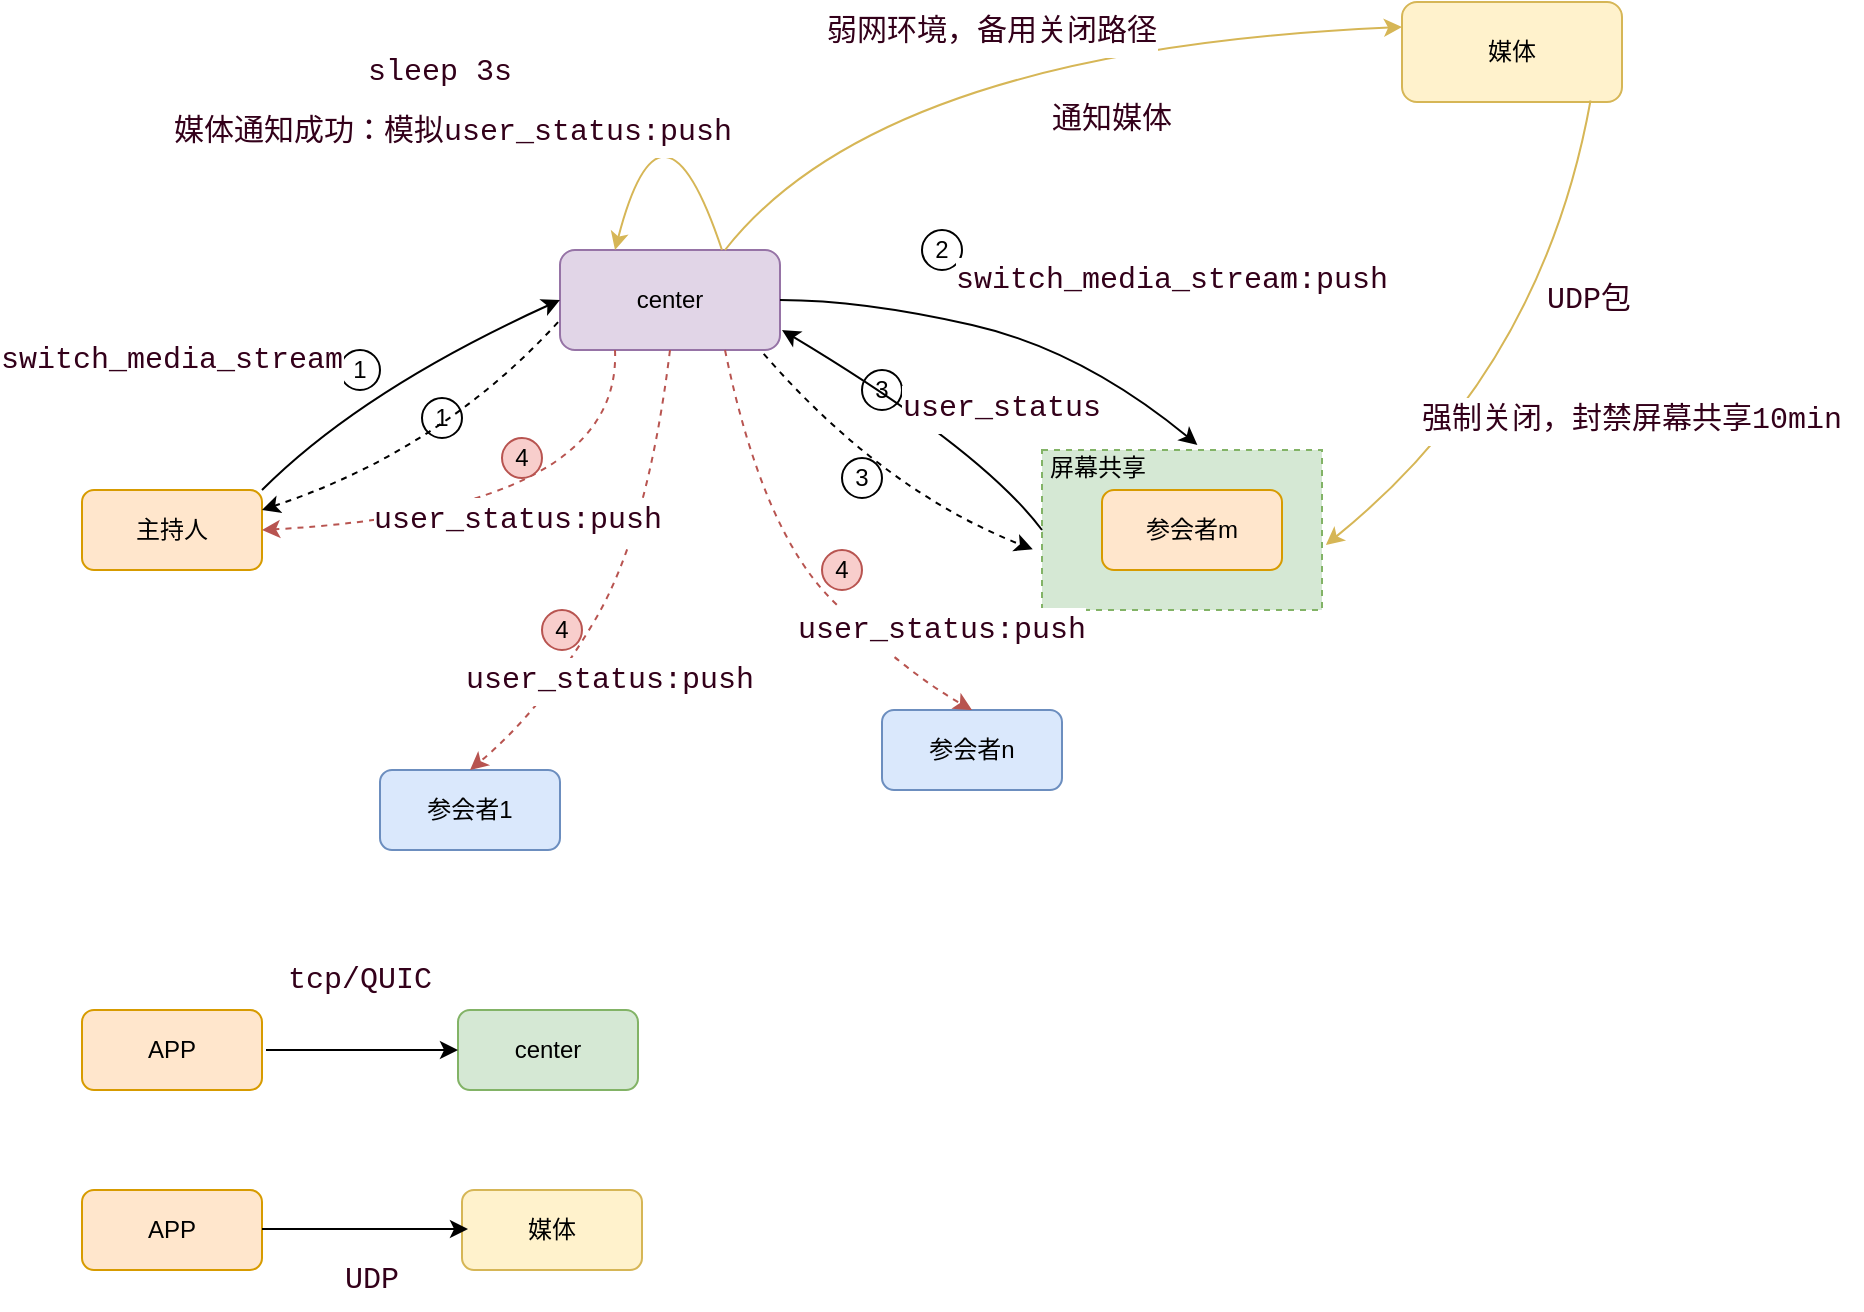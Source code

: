 <mxfile version="20.4.0" type="github">
  <diagram id="WIEptjTv6dHmJsCwqhmr" name="第 1 页">
    <mxGraphModel dx="1943" dy="924" grid="1" gridSize="10" guides="1" tooltips="1" connect="1" arrows="1" fold="1" page="1" pageScale="1" pageWidth="827" pageHeight="1169" math="0" shadow="0">
      <root>
        <mxCell id="0" />
        <mxCell id="1" parent="0" />
        <mxCell id="H3Kc1O4I8Vcekz-QAihB-5" value="" style="rounded=0;whiteSpace=wrap;html=1;fillColor=#d5e8d4;strokeColor=#82b366;dashed=1;" vertex="1" parent="1">
          <mxGeometry x="600" y="420" width="140" height="80" as="geometry" />
        </mxCell>
        <mxCell id="H3Kc1O4I8Vcekz-QAihB-1" value="主持人" style="rounded=1;whiteSpace=wrap;html=1;fillColor=#ffe6cc;strokeColor=#d79b00;" vertex="1" parent="1">
          <mxGeometry x="120" y="440" width="90" height="40" as="geometry" />
        </mxCell>
        <mxCell id="H3Kc1O4I8Vcekz-QAihB-2" value="参会者m" style="rounded=1;whiteSpace=wrap;html=1;fillColor=#ffe6cc;strokeColor=#d79b00;" vertex="1" parent="1">
          <mxGeometry x="630" y="440" width="90" height="40" as="geometry" />
        </mxCell>
        <mxCell id="H3Kc1O4I8Vcekz-QAihB-3" value="参会者1" style="rounded=1;whiteSpace=wrap;html=1;fillColor=#dae8fc;strokeColor=#6c8ebf;" vertex="1" parent="1">
          <mxGeometry x="269" y="580" width="90" height="40" as="geometry" />
        </mxCell>
        <mxCell id="H3Kc1O4I8Vcekz-QAihB-4" value="参会者n" style="rounded=1;whiteSpace=wrap;html=1;fillColor=#dae8fc;strokeColor=#6c8ebf;" vertex="1" parent="1">
          <mxGeometry x="520" y="550" width="90" height="40" as="geometry" />
        </mxCell>
        <mxCell id="H3Kc1O4I8Vcekz-QAihB-6" value="屏幕共享" style="rounded=0;whiteSpace=wrap;html=1;dashed=1;strokeColor=none;fillColor=none;" vertex="1" parent="1">
          <mxGeometry x="583" y="414" width="90" height="30" as="geometry" />
        </mxCell>
        <mxCell id="H3Kc1O4I8Vcekz-QAihB-8" value="center" style="rounded=1;whiteSpace=wrap;html=1;strokeColor=#9673a6;fillColor=#e1d5e7;" vertex="1" parent="1">
          <mxGeometry x="359" y="320" width="110" height="50" as="geometry" />
        </mxCell>
        <mxCell id="H3Kc1O4I8Vcekz-QAihB-9" value="" style="curved=1;endArrow=classic;html=1;rounded=0;exitX=1;exitY=0;exitDx=0;exitDy=0;entryX=0;entryY=0.5;entryDx=0;entryDy=0;" edge="1" parent="1" source="H3Kc1O4I8Vcekz-QAihB-1" target="H3Kc1O4I8Vcekz-QAihB-8">
          <mxGeometry width="50" height="50" relative="1" as="geometry">
            <mxPoint x="390" y="500" as="sourcePoint" />
            <mxPoint x="440" y="450" as="targetPoint" />
            <Array as="points">
              <mxPoint x="260" y="390" />
            </Array>
          </mxGeometry>
        </mxCell>
        <mxCell id="H3Kc1O4I8Vcekz-QAihB-10" value="" style="curved=1;endArrow=classic;html=1;rounded=0;exitX=1;exitY=0.5;exitDx=0;exitDy=0;entryX=0.555;entryY=-0.032;entryDx=0;entryDy=0;entryPerimeter=0;" edge="1" parent="1" source="H3Kc1O4I8Vcekz-QAihB-8" target="H3Kc1O4I8Vcekz-QAihB-5">
          <mxGeometry width="50" height="50" relative="1" as="geometry">
            <mxPoint x="390" y="500" as="sourcePoint" />
            <mxPoint x="440" y="450" as="targetPoint" />
            <Array as="points">
              <mxPoint x="510" y="345" />
              <mxPoint x="620" y="370" />
            </Array>
          </mxGeometry>
        </mxCell>
        <mxCell id="H3Kc1O4I8Vcekz-QAihB-11" value="" style="curved=1;endArrow=classic;html=1;rounded=0;exitX=0;exitY=0.5;exitDx=0;exitDy=0;" edge="1" parent="1" source="H3Kc1O4I8Vcekz-QAihB-5">
          <mxGeometry width="50" height="50" relative="1" as="geometry">
            <mxPoint x="390" y="500" as="sourcePoint" />
            <mxPoint x="470" y="360" as="targetPoint" />
            <Array as="points">
              <mxPoint x="570" y="420" />
            </Array>
          </mxGeometry>
        </mxCell>
        <mxCell id="H3Kc1O4I8Vcekz-QAihB-12" value="" style="curved=1;endArrow=classic;html=1;rounded=0;exitX=0.25;exitY=1;exitDx=0;exitDy=0;entryX=1;entryY=0.5;entryDx=0;entryDy=0;fillColor=#f8cecc;strokeColor=#b85450;dashed=1;" edge="1" parent="1" source="H3Kc1O4I8Vcekz-QAihB-8" target="H3Kc1O4I8Vcekz-QAihB-1">
          <mxGeometry width="50" height="50" relative="1" as="geometry">
            <mxPoint x="390" y="500" as="sourcePoint" />
            <mxPoint x="440" y="450" as="targetPoint" />
            <Array as="points">
              <mxPoint x="390" y="450" />
            </Array>
          </mxGeometry>
        </mxCell>
        <mxCell id="H3Kc1O4I8Vcekz-QAihB-14" value="" style="curved=1;endArrow=classic;html=1;rounded=0;exitX=0.75;exitY=1;exitDx=0;exitDy=0;entryX=0.5;entryY=0;entryDx=0;entryDy=0;fillColor=#f8cecc;strokeColor=#b85450;dashed=1;" edge="1" parent="1" source="H3Kc1O4I8Vcekz-QAihB-8" target="H3Kc1O4I8Vcekz-QAihB-4">
          <mxGeometry width="50" height="50" relative="1" as="geometry">
            <mxPoint x="390" y="500" as="sourcePoint" />
            <mxPoint x="440" y="450" as="targetPoint" />
            <Array as="points">
              <mxPoint x="460" y="460" />
              <mxPoint x="530" y="530" />
            </Array>
          </mxGeometry>
        </mxCell>
        <mxCell id="H3Kc1O4I8Vcekz-QAihB-15" value="" style="curved=1;endArrow=classic;html=1;rounded=0;exitX=0.5;exitY=1;exitDx=0;exitDy=0;entryX=0.5;entryY=0;entryDx=0;entryDy=0;fillColor=#f8cecc;strokeColor=#b85450;dashed=1;" edge="1" parent="1" source="H3Kc1O4I8Vcekz-QAihB-8" target="H3Kc1O4I8Vcekz-QAihB-3">
          <mxGeometry width="50" height="50" relative="1" as="geometry">
            <mxPoint x="390" y="500" as="sourcePoint" />
            <mxPoint x="440" y="450" as="targetPoint" />
            <Array as="points">
              <mxPoint x="403" y="460" />
              <mxPoint x="350" y="550" />
            </Array>
          </mxGeometry>
        </mxCell>
        <mxCell id="H3Kc1O4I8Vcekz-QAihB-16" value="1" style="ellipse;whiteSpace=wrap;html=1;aspect=fixed;strokeColor=default;fillColor=none;" vertex="1" parent="1">
          <mxGeometry x="249" y="370" width="20" height="20" as="geometry" />
        </mxCell>
        <mxCell id="H3Kc1O4I8Vcekz-QAihB-17" value="&lt;div style=&quot;background-color: rgb(255, 255, 255); font-family: Consolas, Consolas, &amp;quot;Courier New&amp;quot;, monospace; line-height: 24px;&quot;&gt;&lt;font style=&quot;font-size: 15px;&quot; color=&quot;#33001a&quot;&gt;switch_media_stream&lt;/font&gt;&lt;/div&gt;" style="rounded=0;whiteSpace=wrap;html=1;dashed=1;strokeColor=none;fillColor=none;" vertex="1" parent="1">
          <mxGeometry x="90" y="360" width="150" height="30" as="geometry" />
        </mxCell>
        <mxCell id="H3Kc1O4I8Vcekz-QAihB-18" value="" style="curved=1;endArrow=none;html=1;rounded=0;exitX=1;exitY=0;exitDx=0;exitDy=0;entryX=0;entryY=0.5;entryDx=0;entryDy=0;dashed=1;startArrow=classic;startFill=1;endFill=0;" edge="1" parent="1">
          <mxGeometry width="50" height="50" relative="1" as="geometry">
            <mxPoint x="210" y="450" as="sourcePoint" />
            <mxPoint x="359" y="355" as="targetPoint" />
            <Array as="points">
              <mxPoint x="300" y="420" />
            </Array>
          </mxGeometry>
        </mxCell>
        <mxCell id="H3Kc1O4I8Vcekz-QAihB-19" value="1" style="ellipse;whiteSpace=wrap;html=1;aspect=fixed;strokeColor=default;fillColor=none;" vertex="1" parent="1">
          <mxGeometry x="290" y="394" width="20" height="20" as="geometry" />
        </mxCell>
        <mxCell id="H3Kc1O4I8Vcekz-QAihB-20" value="2" style="ellipse;whiteSpace=wrap;html=1;aspect=fixed;strokeColor=default;fillColor=none;" vertex="1" parent="1">
          <mxGeometry x="540" y="310" width="20" height="20" as="geometry" />
        </mxCell>
        <mxCell id="H3Kc1O4I8Vcekz-QAihB-21" value="&lt;div style=&quot;background-color: rgb(255, 255, 255); font-family: Consolas, Consolas, &amp;quot;Courier New&amp;quot;, monospace; line-height: 24px;&quot;&gt;&lt;font style=&quot;font-size: 15px;&quot; color=&quot;#33001a&quot;&gt;switch_media_stream:push&lt;/font&gt;&lt;/div&gt;" style="rounded=0;whiteSpace=wrap;html=1;dashed=1;strokeColor=none;fillColor=none;" vertex="1" parent="1">
          <mxGeometry x="560" y="320" width="210" height="30" as="geometry" />
        </mxCell>
        <mxCell id="H3Kc1O4I8Vcekz-QAihB-22" value="3" style="ellipse;whiteSpace=wrap;html=1;aspect=fixed;strokeColor=default;fillColor=none;" vertex="1" parent="1">
          <mxGeometry x="510" y="380" width="20" height="20" as="geometry" />
        </mxCell>
        <mxCell id="H3Kc1O4I8Vcekz-QAihB-23" value="&lt;div style=&quot;background-color: rgb(255, 255, 255); font-family: Consolas, Consolas, &amp;quot;Courier New&amp;quot;, monospace; line-height: 24px;&quot;&gt;&lt;font style=&quot;font-size: 15px;&quot; color=&quot;#33001a&quot;&gt;user_status&lt;/font&gt;&lt;/div&gt;" style="rounded=0;whiteSpace=wrap;html=1;dashed=1;strokeColor=none;fillColor=none;" vertex="1" parent="1">
          <mxGeometry x="530" y="384" width="100" height="30" as="geometry" />
        </mxCell>
        <mxCell id="H3Kc1O4I8Vcekz-QAihB-27" value="" style="curved=1;endArrow=classic;html=1;rounded=0;dashed=1;fontColor=#33001A;exitX=0.926;exitY=1.038;exitDx=0;exitDy=0;exitPerimeter=0;entryX=-0.033;entryY=0.621;entryDx=0;entryDy=0;entryPerimeter=0;" edge="1" parent="1" source="H3Kc1O4I8Vcekz-QAihB-8" target="H3Kc1O4I8Vcekz-QAihB-5">
          <mxGeometry width="50" height="50" relative="1" as="geometry">
            <mxPoint x="450" y="490" as="sourcePoint" />
            <mxPoint x="500" y="440" as="targetPoint" />
            <Array as="points">
              <mxPoint x="520" y="440" />
            </Array>
          </mxGeometry>
        </mxCell>
        <mxCell id="H3Kc1O4I8Vcekz-QAihB-28" value="3" style="ellipse;whiteSpace=wrap;html=1;aspect=fixed;strokeColor=default;fillColor=none;" vertex="1" parent="1">
          <mxGeometry x="500" y="424" width="20" height="20" as="geometry" />
        </mxCell>
        <mxCell id="H3Kc1O4I8Vcekz-QAihB-30" value="4" style="ellipse;whiteSpace=wrap;html=1;aspect=fixed;strokeColor=#b85450;fillColor=#f8cecc;" vertex="1" parent="1">
          <mxGeometry x="350" y="500" width="20" height="20" as="geometry" />
        </mxCell>
        <mxCell id="H3Kc1O4I8Vcekz-QAihB-31" value="4" style="ellipse;whiteSpace=wrap;html=1;aspect=fixed;strokeColor=#b85450;fillColor=#f8cecc;" vertex="1" parent="1">
          <mxGeometry x="490" y="470" width="20" height="20" as="geometry" />
        </mxCell>
        <mxCell id="H3Kc1O4I8Vcekz-QAihB-32" value="4" style="ellipse;whiteSpace=wrap;html=1;aspect=fixed;strokeColor=#b85450;fillColor=#f8cecc;" vertex="1" parent="1">
          <mxGeometry x="330" y="414" width="20" height="20" as="geometry" />
        </mxCell>
        <mxCell id="H3Kc1O4I8Vcekz-QAihB-33" value="&lt;div style=&quot;background-color: rgb(255, 255, 255); font-family: Consolas, Consolas, &amp;quot;Courier New&amp;quot;, monospace; line-height: 24px;&quot;&gt;&lt;font style=&quot;font-size: 15px;&quot; color=&quot;#33001a&quot;&gt;user_status:push&lt;/font&gt;&lt;/div&gt;" style="rounded=0;whiteSpace=wrap;html=1;dashed=1;strokeColor=none;fillColor=none;" vertex="1" parent="1">
          <mxGeometry x="308" y="520" width="152" height="30" as="geometry" />
        </mxCell>
        <mxCell id="H3Kc1O4I8Vcekz-QAihB-34" value="媒体" style="rounded=1;whiteSpace=wrap;html=1;strokeColor=#d6b656;fillColor=#fff2cc;" vertex="1" parent="1">
          <mxGeometry x="780" y="196" width="110" height="50" as="geometry" />
        </mxCell>
        <mxCell id="H3Kc1O4I8Vcekz-QAihB-35" value="" style="curved=1;endArrow=classic;html=1;rounded=0;fontColor=#33001A;exitX=0.75;exitY=0;exitDx=0;exitDy=0;entryX=0;entryY=0.25;entryDx=0;entryDy=0;fillColor=#fff2cc;strokeColor=#d6b656;" edge="1" parent="1" source="H3Kc1O4I8Vcekz-QAihB-8" target="H3Kc1O4I8Vcekz-QAihB-34">
          <mxGeometry width="50" height="50" relative="1" as="geometry">
            <mxPoint x="450" y="490" as="sourcePoint" />
            <mxPoint x="500" y="440" as="targetPoint" />
            <Array as="points">
              <mxPoint x="520" y="220" />
            </Array>
          </mxGeometry>
        </mxCell>
        <mxCell id="H3Kc1O4I8Vcekz-QAihB-36" value="" style="curved=1;endArrow=classic;html=1;rounded=0;fontColor=#33001A;exitX=0.857;exitY=0.985;exitDx=0;exitDy=0;exitPerimeter=0;entryX=1.014;entryY=0.593;entryDx=0;entryDy=0;entryPerimeter=0;fillColor=#fff2cc;strokeColor=#d6b656;" edge="1" parent="1" source="H3Kc1O4I8Vcekz-QAihB-34" target="H3Kc1O4I8Vcekz-QAihB-5">
          <mxGeometry width="50" height="50" relative="1" as="geometry">
            <mxPoint x="450" y="490" as="sourcePoint" />
            <mxPoint x="500" y="440" as="targetPoint" />
            <Array as="points">
              <mxPoint x="850" y="380" />
            </Array>
          </mxGeometry>
        </mxCell>
        <mxCell id="H3Kc1O4I8Vcekz-QAihB-37" value="&lt;div style=&quot;background-color: rgb(255, 255, 255); font-family: Consolas, Consolas, &amp;quot;Courier New&amp;quot;, monospace; line-height: 24px;&quot;&gt;&lt;font style=&quot;font-size: 15px;&quot; color=&quot;#33001a&quot;&gt;弱网环境，备用关闭路径&lt;/font&gt;&lt;/div&gt;" style="rounded=0;whiteSpace=wrap;html=1;dashed=1;strokeColor=none;fillColor=none;" vertex="1" parent="1">
          <mxGeometry x="460" y="196" width="230" height="30" as="geometry" />
        </mxCell>
        <mxCell id="H3Kc1O4I8Vcekz-QAihB-39" value="&lt;div style=&quot;background-color: rgb(255, 255, 255); font-family: Consolas, Consolas, &amp;quot;Courier New&amp;quot;, monospace; line-height: 24px;&quot;&gt;&lt;font style=&quot;font-size: 15px;&quot; color=&quot;#33001a&quot;&gt;强制关闭，封禁屏幕共享10min&lt;/font&gt;&lt;/div&gt;" style="rounded=0;whiteSpace=wrap;html=1;dashed=1;strokeColor=none;fillColor=none;" vertex="1" parent="1">
          <mxGeometry x="780" y="390" width="230" height="30" as="geometry" />
        </mxCell>
        <mxCell id="H3Kc1O4I8Vcekz-QAihB-41" value="&lt;div style=&quot;background-color: rgb(255, 255, 255); font-family: Consolas, Consolas, &amp;quot;Courier New&amp;quot;, monospace; line-height: 24px;&quot;&gt;&lt;font style=&quot;font-size: 15px;&quot; color=&quot;#33001a&quot;&gt;user_status:push&lt;/font&gt;&lt;/div&gt;" style="rounded=0;whiteSpace=wrap;html=1;dashed=1;strokeColor=none;fillColor=none;" vertex="1" parent="1">
          <mxGeometry x="262" y="440" width="152" height="30" as="geometry" />
        </mxCell>
        <mxCell id="H3Kc1O4I8Vcekz-QAihB-45" value="&lt;div style=&quot;background-color: rgb(255, 255, 255); font-family: Consolas, Consolas, &amp;quot;Courier New&amp;quot;, monospace; line-height: 24px;&quot;&gt;&lt;font style=&quot;font-size: 15px;&quot; color=&quot;#33001a&quot;&gt;user_status:push&lt;/font&gt;&lt;/div&gt;" style="rounded=0;whiteSpace=wrap;html=1;dashed=1;strokeColor=none;fillColor=none;" vertex="1" parent="1">
          <mxGeometry x="474" y="495" width="152" height="30" as="geometry" />
        </mxCell>
        <mxCell id="H3Kc1O4I8Vcekz-QAihB-47" value="" style="curved=1;endArrow=classic;html=1;rounded=0;fontSize=15;fontColor=#33001A;fillColor=#fff2cc;strokeColor=#d6b656;entryX=0.25;entryY=0;entryDx=0;entryDy=0;" edge="1" parent="1" target="H3Kc1O4I8Vcekz-QAihB-8">
          <mxGeometry width="50" height="50" relative="1" as="geometry">
            <mxPoint x="440" y="320" as="sourcePoint" />
            <mxPoint x="200" y="220" as="targetPoint" />
            <Array as="points">
              <mxPoint x="410" y="230" />
            </Array>
          </mxGeometry>
        </mxCell>
        <mxCell id="H3Kc1O4I8Vcekz-QAihB-48" value="&lt;div style=&quot;background-color: rgb(255, 255, 255); font-family: Consolas, Consolas, &amp;quot;Courier New&amp;quot;, monospace; line-height: 24px;&quot;&gt;&lt;font style=&quot;font-size: 15px;&quot; color=&quot;#33001a&quot;&gt;媒体通知成功：模拟user_status:push&lt;/font&gt;&lt;/div&gt;" style="rounded=0;whiteSpace=wrap;html=1;dashed=1;strokeColor=none;fillColor=none;" vertex="1" parent="1">
          <mxGeometry x="151" y="246" width="309" height="30" as="geometry" />
        </mxCell>
        <mxCell id="H3Kc1O4I8Vcekz-QAihB-50" value="&lt;div style=&quot;background-color: rgb(255, 255, 255); font-family: Consolas, Consolas, &amp;quot;Courier New&amp;quot;, monospace; line-height: 24px;&quot;&gt;&lt;font style=&quot;font-size: 15px;&quot; color=&quot;#33001a&quot;&gt;UDP包&lt;/font&gt;&lt;/div&gt;" style="rounded=0;whiteSpace=wrap;html=1;dashed=1;strokeColor=none;fillColor=none;" vertex="1" parent="1">
          <mxGeometry x="827" y="330" width="93" height="30" as="geometry" />
        </mxCell>
        <mxCell id="H3Kc1O4I8Vcekz-QAihB-51" value="&lt;div style=&quot;background-color: rgb(255, 255, 255); font-family: Consolas, Consolas, &amp;quot;Courier New&amp;quot;, monospace; line-height: 24px;&quot;&gt;&lt;font style=&quot;font-size: 15px;&quot; color=&quot;#33001a&quot;&gt;通知媒体&lt;/font&gt;&lt;/div&gt;" style="rounded=0;whiteSpace=wrap;html=1;dashed=1;strokeColor=none;fillColor=none;" vertex="1" parent="1">
          <mxGeometry x="520" y="240" width="230" height="30" as="geometry" />
        </mxCell>
        <mxCell id="H3Kc1O4I8Vcekz-QAihB-52" value="&lt;div style=&quot;background-color: rgb(255, 255, 255); font-family: Consolas, Consolas, &amp;quot;Courier New&amp;quot;, monospace; line-height: 24px;&quot;&gt;&lt;font style=&quot;font-size: 15px;&quot; color=&quot;#33001a&quot;&gt;sleep 3s&lt;/font&gt;&lt;/div&gt;" style="rounded=0;whiteSpace=wrap;html=1;dashed=1;strokeColor=none;fillColor=none;" vertex="1" parent="1">
          <mxGeometry x="184" y="216" width="230" height="30" as="geometry" />
        </mxCell>
        <mxCell id="H3Kc1O4I8Vcekz-QAihB-53" value="APP" style="rounded=1;whiteSpace=wrap;html=1;fillColor=#ffe6cc;strokeColor=#d79b00;" vertex="1" parent="1">
          <mxGeometry x="120" y="700" width="90" height="40" as="geometry" />
        </mxCell>
        <mxCell id="H3Kc1O4I8Vcekz-QAihB-55" value="center" style="rounded=1;whiteSpace=wrap;html=1;fillColor=#d5e8d4;strokeColor=#82b366;" vertex="1" parent="1">
          <mxGeometry x="308" y="700" width="90" height="40" as="geometry" />
        </mxCell>
        <mxCell id="H3Kc1O4I8Vcekz-QAihB-56" value="APP" style="rounded=1;whiteSpace=wrap;html=1;fillColor=#ffe6cc;strokeColor=#d79b00;" vertex="1" parent="1">
          <mxGeometry x="120" y="790" width="90" height="40" as="geometry" />
        </mxCell>
        <mxCell id="H3Kc1O4I8Vcekz-QAihB-58" value="媒体" style="rounded=1;whiteSpace=wrap;html=1;fillColor=#fff2cc;strokeColor=#d6b656;" vertex="1" parent="1">
          <mxGeometry x="310" y="790" width="90" height="40" as="geometry" />
        </mxCell>
        <mxCell id="H3Kc1O4I8Vcekz-QAihB-59" value="" style="endArrow=classic;html=1;rounded=0;fontSize=15;fontColor=#33001A;entryX=0;entryY=0.5;entryDx=0;entryDy=0;" edge="1" parent="1" target="H3Kc1O4I8Vcekz-QAihB-55">
          <mxGeometry width="50" height="50" relative="1" as="geometry">
            <mxPoint x="212" y="720" as="sourcePoint" />
            <mxPoint x="262" y="670" as="targetPoint" />
          </mxGeometry>
        </mxCell>
        <mxCell id="H3Kc1O4I8Vcekz-QAihB-60" value="" style="endArrow=classic;html=1;rounded=0;fontSize=15;fontColor=#33001A;entryX=0;entryY=0.5;entryDx=0;entryDy=0;" edge="1" parent="1">
          <mxGeometry width="50" height="50" relative="1" as="geometry">
            <mxPoint x="210" y="809.5" as="sourcePoint" />
            <mxPoint x="313" y="809.5" as="targetPoint" />
          </mxGeometry>
        </mxCell>
        <mxCell id="H3Kc1O4I8Vcekz-QAihB-61" value="&lt;div style=&quot;background-color: rgb(255, 255, 255); font-family: Consolas, Consolas, &amp;quot;Courier New&amp;quot;, monospace; line-height: 24px;&quot;&gt;&lt;font style=&quot;font-size: 15px;&quot; color=&quot;#33001a&quot;&gt;tcp/QUIC&lt;/font&gt;&lt;/div&gt;" style="rounded=0;whiteSpace=wrap;html=1;dashed=1;strokeColor=none;fillColor=none;" vertex="1" parent="1">
          <mxGeometry x="194" y="670" width="130" height="30" as="geometry" />
        </mxCell>
        <mxCell id="H3Kc1O4I8Vcekz-QAihB-62" value="&lt;div style=&quot;background-color: rgb(255, 255, 255); font-family: Consolas, Consolas, &amp;quot;Courier New&amp;quot;, monospace; line-height: 24px;&quot;&gt;&lt;font style=&quot;font-size: 15px;&quot; color=&quot;#33001a&quot;&gt;UDP&lt;/font&gt;&lt;/div&gt;" style="rounded=0;whiteSpace=wrap;html=1;dashed=1;strokeColor=none;fillColor=none;" vertex="1" parent="1">
          <mxGeometry x="200" y="820" width="130" height="30" as="geometry" />
        </mxCell>
      </root>
    </mxGraphModel>
  </diagram>
</mxfile>
